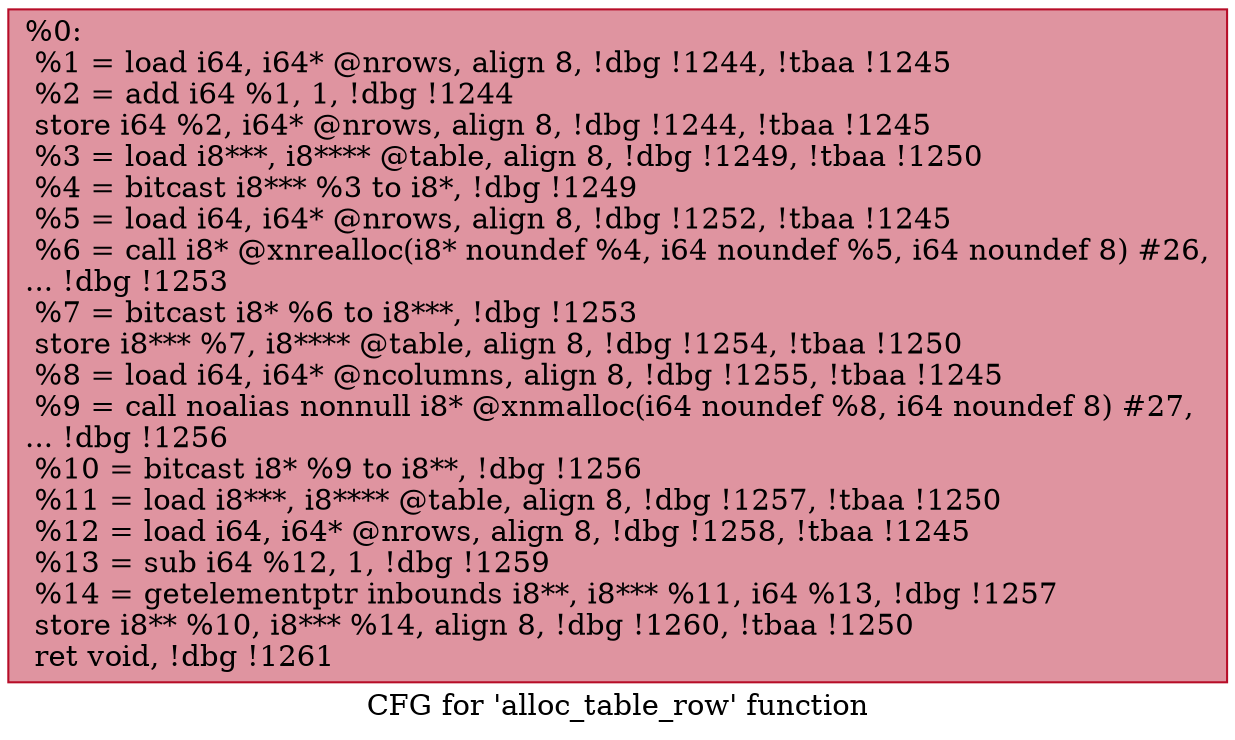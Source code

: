 digraph "CFG for 'alloc_table_row' function" {
	label="CFG for 'alloc_table_row' function";

	Node0x108cee0 [shape=record,color="#b70d28ff", style=filled, fillcolor="#b70d2870",label="{%0:\l  %1 = load i64, i64* @nrows, align 8, !dbg !1244, !tbaa !1245\l  %2 = add i64 %1, 1, !dbg !1244\l  store i64 %2, i64* @nrows, align 8, !dbg !1244, !tbaa !1245\l  %3 = load i8***, i8**** @table, align 8, !dbg !1249, !tbaa !1250\l  %4 = bitcast i8*** %3 to i8*, !dbg !1249\l  %5 = load i64, i64* @nrows, align 8, !dbg !1252, !tbaa !1245\l  %6 = call i8* @xnrealloc(i8* noundef %4, i64 noundef %5, i64 noundef 8) #26,\l... !dbg !1253\l  %7 = bitcast i8* %6 to i8***, !dbg !1253\l  store i8*** %7, i8**** @table, align 8, !dbg !1254, !tbaa !1250\l  %8 = load i64, i64* @ncolumns, align 8, !dbg !1255, !tbaa !1245\l  %9 = call noalias nonnull i8* @xnmalloc(i64 noundef %8, i64 noundef 8) #27,\l... !dbg !1256\l  %10 = bitcast i8* %9 to i8**, !dbg !1256\l  %11 = load i8***, i8**** @table, align 8, !dbg !1257, !tbaa !1250\l  %12 = load i64, i64* @nrows, align 8, !dbg !1258, !tbaa !1245\l  %13 = sub i64 %12, 1, !dbg !1259\l  %14 = getelementptr inbounds i8**, i8*** %11, i64 %13, !dbg !1257\l  store i8** %10, i8*** %14, align 8, !dbg !1260, !tbaa !1250\l  ret void, !dbg !1261\l}"];
}
